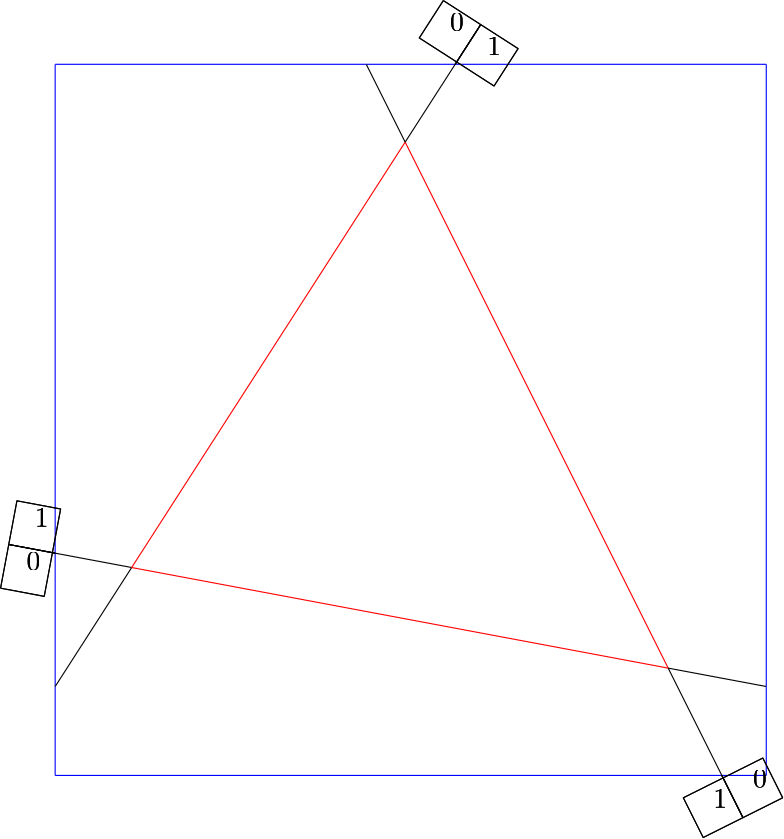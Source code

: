 <?xml version="1.0" encoding="UTF-8"?>
<ipe version="70005" creator="HGeometry"><ipestyle name="basic">
<color name="red" value="1 0 0"/>
<color name="green" value="0 1 0"/>
<color name="blue" value="0 0 1"/>
<color name="yellow" value="1 1 0"/>
<color name="orange" value="1 0.647 0"/>
<color name="gold" value="1 0.843 0"/>
<color name="purple" value="0.627 0.125 0.941"/>
<color name="gray" value="0.745 0.745 0.745"/>
<color name="brown" value="0.647 0.165 0.165"/>
<color name="navy" value="0 0 0.502"/>
<color name="pink" value="1 0.753 0.796"/>
<color name="seagreen" value="0.18 0.545 0.341"/>
<color name="turquoise" value="0.251 0.878 0.816"/>
<color name="violet" value="0.933 0.51 0.933"/>
<color name="darkblue" value="0 0 0.545"/>
<color name="darkcyan" value="0 0.545 0.545"/>
<color name="darkgray" value="0.663 0.663 0.663"/>
<color name="darkgreen" value="0 0.392 0"/>
<color name="darkmagenta" value="0.545 0 0.545"/>
<color name="darkorange" value="1 0.549 0"/>
<color name="darkred" value="0.545 0 0"/>
<color name="lightblue" value="0.678 0.847 0.902"/>
<color name="lightcyan" value="0.878 1 1"/>
<color name="lightgray" value="0.827 0.827 0.827"/>
<color name="lightgreen" value="0.565 0.933 0.565"/>
<color name="lightyellow" value="1 1 0.878"/>
<dashstyle name="dashed" value="[4] 0"/>
<dashstyle name="dotted" value="[1 3] 0"/>
<dashstyle name="dash dotted" value="[4 2 1 2] 0"/>
<dashstyle name="dash dot dotted" value="[4 2 1 2 1 2] 0"/>
<pen name="heavier" value="0.8"/>
<pen name="fat" value="1.2"/>
<pen name="ultrafat" value="2"/>
<textsize name="large" value="\large"/>
<textsize name="Large" value="\Large"/>
<textsize name="LARGE" value="\LARGE"/>
<textsize name="huge" value="\huge"/>
<textsize name="Huge" value="\Huge"/>
<textsize name="small" value="\small"/>
<textsize name="footnote" value="\footnotesize"/>
<textsize name="tiny" value="\tiny"/>
<symbolsize name="small" value="2"/>
<symbolsize name="tiny" value="1.1"/>
<symbolsize name="large" value="5"/>
<arrowsize name="small" value="5"/>
<arrowsize name="tiny" value="3"/>
<arrowsize name="large" value="10"/>
<gridsize name="4 pts" value="4"/>
<gridsize name="8 pts (~3 mm)" value="8"/>
<gridsize name="16 pts (~6 mm)" value="16"/>
<gridsize name="32 pts (~12 mm)" value="32"/>
<gridsize name="10 pts (~3.5 mm)" value="10"/>
<gridsize name="20 pts (~7 mm)" value="20"/>
<gridsize name="14 pts (~5 mm)" value="14"/>
<gridsize name="28 pts (~10 mm)" value="28"/>
<gridsize name="56 pts (~20 mm)" value="56"/>
<anglesize name="90 deg" value="90"/>
<anglesize name="60 deg" value="60"/>
<anglesize name="45 deg" value="45"/>
<anglesize name="30 deg" value="30"/>
<anglesize name="22.5 deg" value="22.5"/>
<symbol name="mark/circle(sx)" transformations="translations">
<path fill="sym-stroke">
0.6 0 0 0.6 0 0 e 0.4 0 0 0.4 0 0 e
</path></symbol>
<symbol name="mark/disk(sx)" transformations="translations">
<path fill="sym-stroke">
0.6 0 0 0.6 0 0 e
</path></symbol>
<symbol name="mark/fdisk(sfx)" transformations="translations">
<group><path fill="sym-fill">
0.5 0 0 0.5 0 0 e
</path><path fill="sym-stroke" fillrule="eofill">
0.6 0 0 0.6 0 0 e 0.4 0 0 0.4 0 0 e
</path></group></symbol>
<symbol name="mark/box(sx)" transformations="translations">
<path fill="sym-stroke" fillrule="eofill">
-0.6 -0.6 m 0.6 -0.6 l 0.6 0.6 l -0.6 0.6 l h
-0.4 -0.4 m 0.4 -0.4 l 0.4 0.4 l -0.4 0.4 l h</path></symbol>
<symbol name="mark/square(sx)" transformations="translations">
<path fill="sym-stroke">
-0.6 -0.6 m 0.6 -0.6 l 0.6 0.6 l -0.6 0.6 l h</path></symbol>
<symbol name="mark/fsquare(sfx)" transformations="translations">
<group><path fill="sym-fill">
-0.5 -0.5 m 0.5 -0.5 l 0.5 0.5 l -0.5 0.5 l h</path>
<path fill="sym-stroke" fillrule="eofill">
-0.6 -0.6 m 0.6 -0.6 l 0.6 0.6 l -0.6 0.6 l h
-0.4 -0.4 m 0.4 -0.4 l 0.4 0.4 l -0.4 0.4 l h</path></group></symbol>
<symbol name="mark/cross(sx)" transformations="translations">
<group><path fill="sym-stroke">
-0.43 -0.57 m 0.57 0.43 l 0.43 0.57 l -0.57 -0.43 l h</path>
<path fill="sym-stroke">
-0.43 0.57 m 0.57 -0.43 l 0.43 -0.57 l -0.57 0.43 l h</path>
</group></symbol>
<symbol name="arrow/arc(spx)">
<path pen="sym-pen" stroke="sym-stroke" fill="sym-stroke">
0 0 m -1.0 0.333 l -1.0 -0.333 l h</path></symbol>
<symbol name="arrow/farc(spx)">
<path pen="sym-pen" stroke="sym-stroke" fill="white">
0 0 m -1.0 0.333 l -1.0 -0.333 l h</path></symbol>
<symbol name="arrow/ptarc(spx)">
<path pen="sym-pen" stroke="sym-stroke" fill="sym-stroke">
0 0 m -1.0 0.333 l -0.8 0 l -1.0 -0.333 l h</path></symbol>
<symbol name="arrow/fptarc(spx)">
<path pen="sym-pen" stroke="sym-stroke" fill="white">
0 0 m -1.0 0.333 l -0.8 0 l -1.0 -0.333 l h</path></symbol>
<symbol name="arrow/fnormal(spx)">
<path pen="sym-pen" stroke="sym-stroke" fill="white">
0 0 m -1.0 0.333 l -1.0 -0.333 l h</path></symbol>
<symbol name="arrow/pointed(spx)">
<path pen="sym-pen" stroke="sym-stroke" fill="sym-stroke">
0 0 m -1.0 0.333 l -0.8 0 l -1.0 -0.333 l h</path></symbol>
<symbol name="arrow/fpointed(spx)">
<path pen="sym-pen" stroke="sym-stroke" fill="white">
0 0 m -1.0 0.333 l -0.8 0 l -1.0 -0.333 l h</path></symbol>
<symbol name="arrow/linear(spx)">
<path pen="sym-pen" stroke="sym-stroke">
-1.0 0.333 m 0 0 l -1.0 -0.333 l</path></symbol>
<symbol name="arrow/fdouble(spx)">
<path pen="sym-pen" stroke="sym-stroke" fill="white">
0 0 m -1.0 0.333 l -1.0 -0.333 l h
-1 0 m -2.0 0.333 l -2.0 -0.333 l h
</path></symbol>
<symbol name="arrow/double(spx)">
<path pen="sym-pen" stroke="sym-stroke" fill="sym-stroke">
0 0 m -1.0 0.333 l -1.0 -0.333 l h
-1 0 m -2.0 0.333 l -2.0 -0.333 l h
</path></symbol>
<tiling name="falling" angle="-60" width="1" step="4"/>
<tiling name="rising" angle="30" width="1" step="4"/>
<textstyle name="center" begin="\begin{center}" end="\end{center}"/>
<textstyle name="itemize" begin="\begin{itemize}" end="\end{itemize}"/>
<textstyle name="item" begin="\begin{itemize}\item{}" end="\end{itemize}"/>
</ipestyle><page><path stroke="blue">-128.0 128.0 m
-128.0 69.33073 -128.0 10.661457 -128.0 -48.0 c
</path><path stroke="blue">-128.0 -48.0 m
-128.0 -64.00781 -128.0 -80.00781 -128.0 -96.0 c
</path><path stroke="blue">-128.0 -96.0 m
-128.0 -106.671875 -128.0 -117.33594 -128.0 -128.0 c
</path><path stroke="blue">-128.0 -128.0 m
-47.99739 -128.0 32.005203 -128.0 112.0 -128.0 c
</path><path stroke="blue">112.0 -128.0 m
117.33854 -128.0 122.66927 -128.0 128.0 -128.0 c
</path><path stroke="blue">128.0 -128.0 m
128.0 -117.33073 128.0 -106.66146 128.0 -96.0 c
</path><path stroke="blue">128.0 -96.0 m
128.0 -21.328125 128.0 53.335938 128.0 128.0 c
</path><path stroke="blue">128.0 128.0 m
90.66406 128.0 53.328125 128.0 16.0 128.0 c
</path><path stroke="blue">16.0 128.0 m
5.3255215 128.0 -5.3411465 128.0 -16.0 128.0 c
</path><path stroke="blue">-16.0 128.0 m
-53.338543 128.0 -90.66927 128.0 -128.0 128.0 c
</path><path stroke="black">-100.462 -53.1633 m
-109.641335 -67.4422 -118.82066 -81.7211 -128.0 -96.0 c
</path><path stroke="black">-128.0 -48.0 m
-118.82066 -49.7211 -109.641335 -51.4422 -100.462 -53.1633 c
</path><path stroke="black">112.0 -128.0 m
105.56323 -115.126434 99.126465 -102.25287 92.6897 -89.3793 c
</path><path stroke="red">-100.462 -53.1633 m
-36.078106 -65.2353 28.305803 -77.3073 92.6897 -89.3793 c
</path><path stroke="red">92.6897 -89.3793 m
61.12647 -26.252865 29.563232 36.873566 -2.0 100.0 c
</path><path stroke="red">-2.0 100.0 m
-34.820667 48.945568 -67.641335 -2.1088681 -100.462 -53.1633 c
</path><path stroke="black">16.0 128.0 m
10.0 118.666664 4.0 109.333336 -2.0 100.0 c
</path><path stroke="black">92.6897 -89.3793 m
104.4598 -91.5862 116.2299 -93.7931 128.0 -96.0 c
</path><path stroke="black">-2.0 100.0 m
-6.6666665 109.333336 -11.333333 118.666664 -16.0 128.0 c
</path><path>112.0 -128.0 m
112.44721 -128.89442 l
</path><group><text pos="108.8695 -139.62755" type="label">1</text><path>119.60262 -143.20528 m
105.29179 -150.36067 l
98.136375 -136.04982 l
112.44721 -128.89442 l
119.60262 -143.20528 l
</path></group><path>112.0 -128.0 m
112.44721 -128.89442 l
</path><group><text pos="123.180336 -132.47215" type="label">0</text><path>133.91347 -136.04988 m
119.60262 -143.20528 l
112.44721 -128.89444 l
126.75805 -121.73903 l
133.91347 -136.04988 l
</path></group><path>16.0 128.0 m
16.540758 128.84117 l
</path><group><text pos="27.596245 131.24454" type="label">1</text><path>25.192875 142.30003 m
38.651733 133.6479 l
29.999615 120.18905 l
16.540756 128.84117 l
25.192875 142.30003 l
</path></group><path>16.0 128.0 m
16.540758 128.84117 l
</path><group><text pos="14.137389 139.89667" type="label">0</text><path>11.734021 150.95216 m
25.192879 142.30003 l
16.540756 128.84117 l
3.0819006 137.4933 l
11.734021 150.95216 l
</path></group><path>16.0 128.0 m
16.540758 128.84117 l
</path><group><text pos="27.596245 131.24454" type="label">1</text><path>25.192875 142.30003 m
38.651733 133.6479 l
29.999615 120.18905 l
16.540756 128.84117 l
25.192875 142.30003 l
</path></group><path>16.0 128.0 m
16.540758 128.84117 l
</path><group><text pos="14.137389 139.89667" type="label">0</text><path>11.734021 150.95216 m
25.192879 142.30003 l
16.540756 128.84117 l
3.0819006 137.4933 l
11.734021 150.95216 l
</path></group><path>-128.0 -48.0 m
-128.98288 -47.815716 l
</path><group><text pos="-138.32014 -54.20441" type="label">0</text><path>-147.65741 -60.593105 m
-144.70883 -44.867146 l
-128.98288 -47.815716 l
-131.93146 -63.541676 l
-147.65741 -60.593105 l
</path></group><path>-128.0 -48.0 m
-128.98288 -47.815716 l
</path><group><text pos="-135.37157 -38.47845" type="label">1</text><path>-144.70883 -44.867146 m
-141.76025 -29.141184 l
-126.034294 -32.089756 l
-128.98286 -47.815716 l
-144.70883 -44.867146 l
</path></group><path>-128.0 -48.0 m
-128.98288 -47.815716 l
</path><group><text pos="-138.32014 -54.20441" type="label">0</text><path>-147.65741 -60.593105 m
-144.70883 -44.867146 l
-128.98288 -47.815716 l
-131.93146 -63.541676 l
-147.65741 -60.593105 l
</path></group><path>-128.0 -48.0 m
-128.98288 -47.815716 l
</path><group><text pos="-135.37157 -38.47845" type="label">1</text><path>-144.70883 -44.867146 m
-141.76025 -29.141184 l
-126.034294 -32.089756 l
-128.98286 -47.815716 l
-144.70883 -44.867146 l
</path></group><path>112.0 -128.0 m
112.44721 -128.89442 l
</path><group><text pos="108.8695 -139.62755" type="label">1</text><path>119.60262 -143.20528 m
105.29179 -150.36067 l
98.136375 -136.04982 l
112.44721 -128.89442 l
119.60262 -143.20528 l
</path></group><path>112.0 -128.0 m
112.44721 -128.89442 l
</path><group><text pos="123.180336 -132.47215" type="label">0</text><path>133.91347 -136.04988 m
119.60262 -143.20528 l
112.44721 -128.89444 l
126.75805 -121.73903 l
133.91347 -136.04988 l
</path></group></page></ipe>
